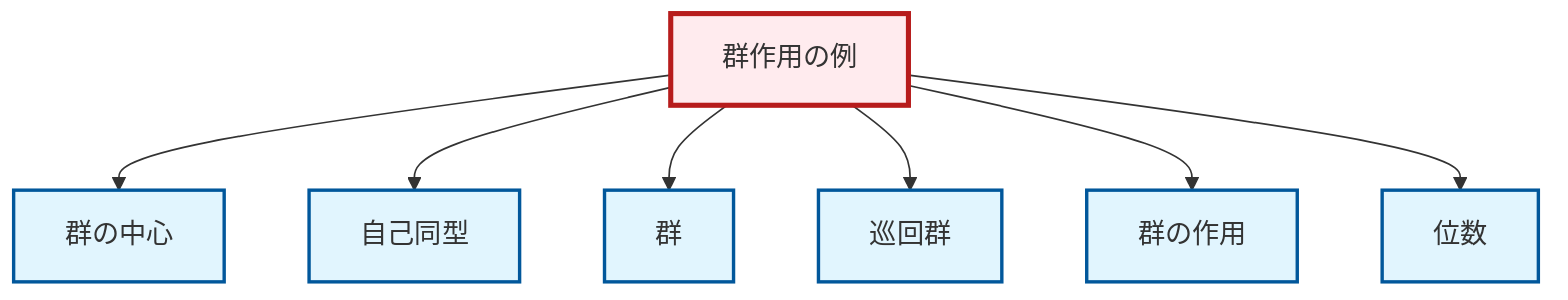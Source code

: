 graph TD
    classDef definition fill:#e1f5fe,stroke:#01579b,stroke-width:2px
    classDef theorem fill:#f3e5f5,stroke:#4a148c,stroke-width:2px
    classDef axiom fill:#fff3e0,stroke:#e65100,stroke-width:2px
    classDef example fill:#e8f5e9,stroke:#1b5e20,stroke-width:2px
    classDef current fill:#ffebee,stroke:#b71c1c,stroke-width:3px
    def-group["群"]:::definition
    def-group-action["群の作用"]:::definition
    def-cyclic-group["巡回群"]:::definition
    def-automorphism["自己同型"]:::definition
    def-order["位数"]:::definition
    ex-group-action-examples["群作用の例"]:::example
    def-center-of-group["群の中心"]:::definition
    ex-group-action-examples --> def-center-of-group
    ex-group-action-examples --> def-automorphism
    ex-group-action-examples --> def-group
    ex-group-action-examples --> def-cyclic-group
    ex-group-action-examples --> def-group-action
    ex-group-action-examples --> def-order
    class ex-group-action-examples current